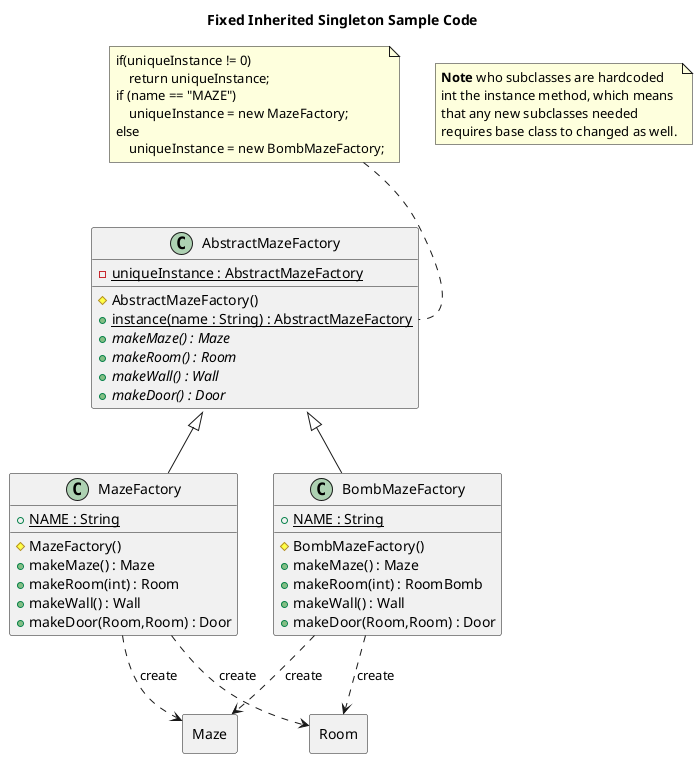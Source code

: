 @startuml

title Fixed Inherited Singleton Sample Code

allowmixing

class AbstractMazeFactory
class MazeFactory
class BombMazeFactory
rectangle Maze
rectangle Room

AbstractMazeFactory  : - {static} uniqueInstance : AbstractMazeFactory 
AbstractMazeFactory : #AbstractMazeFactory()
AbstractMazeFactory : + {static} instance(name : String) : AbstractMazeFactory 
AbstractMazeFactory : +{abstract} makeMaze() : Maze
AbstractMazeFactory : +{abstract} makeRoom() : Room
AbstractMazeFactory : +{abstract} makeWall() : Wall
AbstractMazeFactory : +{abstract} makeDoor() : Door

MazeFactory : +{static} NAME : String
MazeFactory : #MazeFactory()
MazeFactory : +makeMaze() : Maze
MazeFactory : +makeRoom(int) : Room
MazeFactory : +makeWall() : Wall
MazeFactory : +makeDoor(Room,Room) : Door

BombMazeFactory : +{static} NAME : String
BombMazeFactory : #BombMazeFactory()
BombMazeFactory : +makeMaze() : Maze
BombMazeFactory : +makeRoom(int) : RoomBomb
BombMazeFactory : +makeWall() : Wall
BombMazeFactory : +makeDoor(Room,Room) : Door

AbstractMazeFactory <|-- MazeFactory
AbstractMazeFactory <|-- BombMazeFactory

MazeFactory ..> Maze : create
BombMazeFactory ..> Maze : create

MazeFactory ..> Room : create
BombMazeFactory ..> Room : create

note as general
    <b>Note</b> who subclasses are hardcoded 
    int the instance method, which means 
    that any new subclasses needed 
    requires base class to changed as well.
end note

note as nAbstractMazeFactoryInstance
    if(uniqueInstance != 0)
        return uniqueInstance;    
    if (name == "MAZE") 
        uniqueInstance = new MazeFactory;
    else
        uniqueInstance = new BombMazeFactory;
end note
nAbstractMazeFactoryInstance .. AbstractMazeFactory::instance

@enduml
